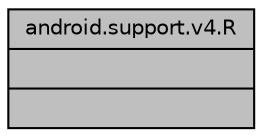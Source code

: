 digraph "android.support.v4.R"
{
 // LATEX_PDF_SIZE
  edge [fontname="Helvetica",fontsize="10",labelfontname="Helvetica",labelfontsize="10"];
  node [fontname="Helvetica",fontsize="10",shape=record];
  Node1 [label="{android.support.v4.R\n||}",height=0.2,width=0.4,color="black", fillcolor="grey75", style="filled", fontcolor="black",tooltip=" "];
}
